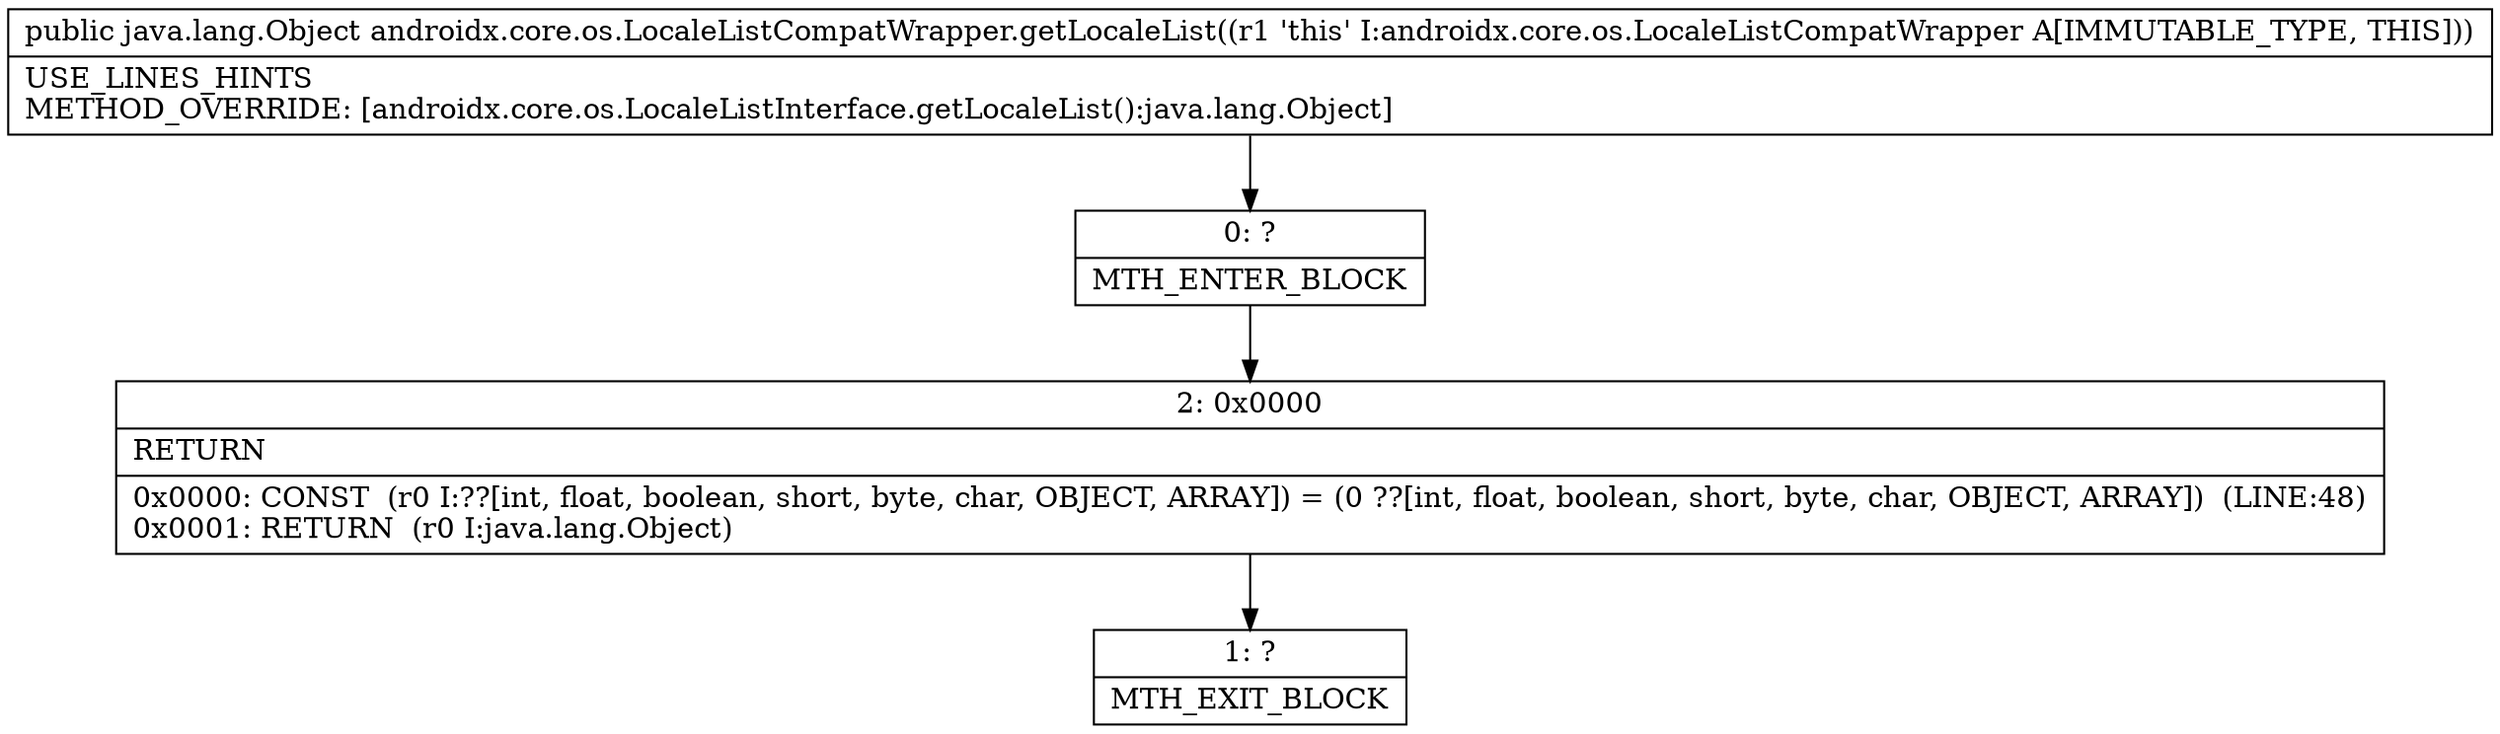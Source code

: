 digraph "CFG forandroidx.core.os.LocaleListCompatWrapper.getLocaleList()Ljava\/lang\/Object;" {
Node_0 [shape=record,label="{0\:\ ?|MTH_ENTER_BLOCK\l}"];
Node_2 [shape=record,label="{2\:\ 0x0000|RETURN\l|0x0000: CONST  (r0 I:??[int, float, boolean, short, byte, char, OBJECT, ARRAY]) = (0 ??[int, float, boolean, short, byte, char, OBJECT, ARRAY])  (LINE:48)\l0x0001: RETURN  (r0 I:java.lang.Object) \l}"];
Node_1 [shape=record,label="{1\:\ ?|MTH_EXIT_BLOCK\l}"];
MethodNode[shape=record,label="{public java.lang.Object androidx.core.os.LocaleListCompatWrapper.getLocaleList((r1 'this' I:androidx.core.os.LocaleListCompatWrapper A[IMMUTABLE_TYPE, THIS]))  | USE_LINES_HINTS\lMETHOD_OVERRIDE: [androidx.core.os.LocaleListInterface.getLocaleList():java.lang.Object]\l}"];
MethodNode -> Node_0;Node_0 -> Node_2;
Node_2 -> Node_1;
}

